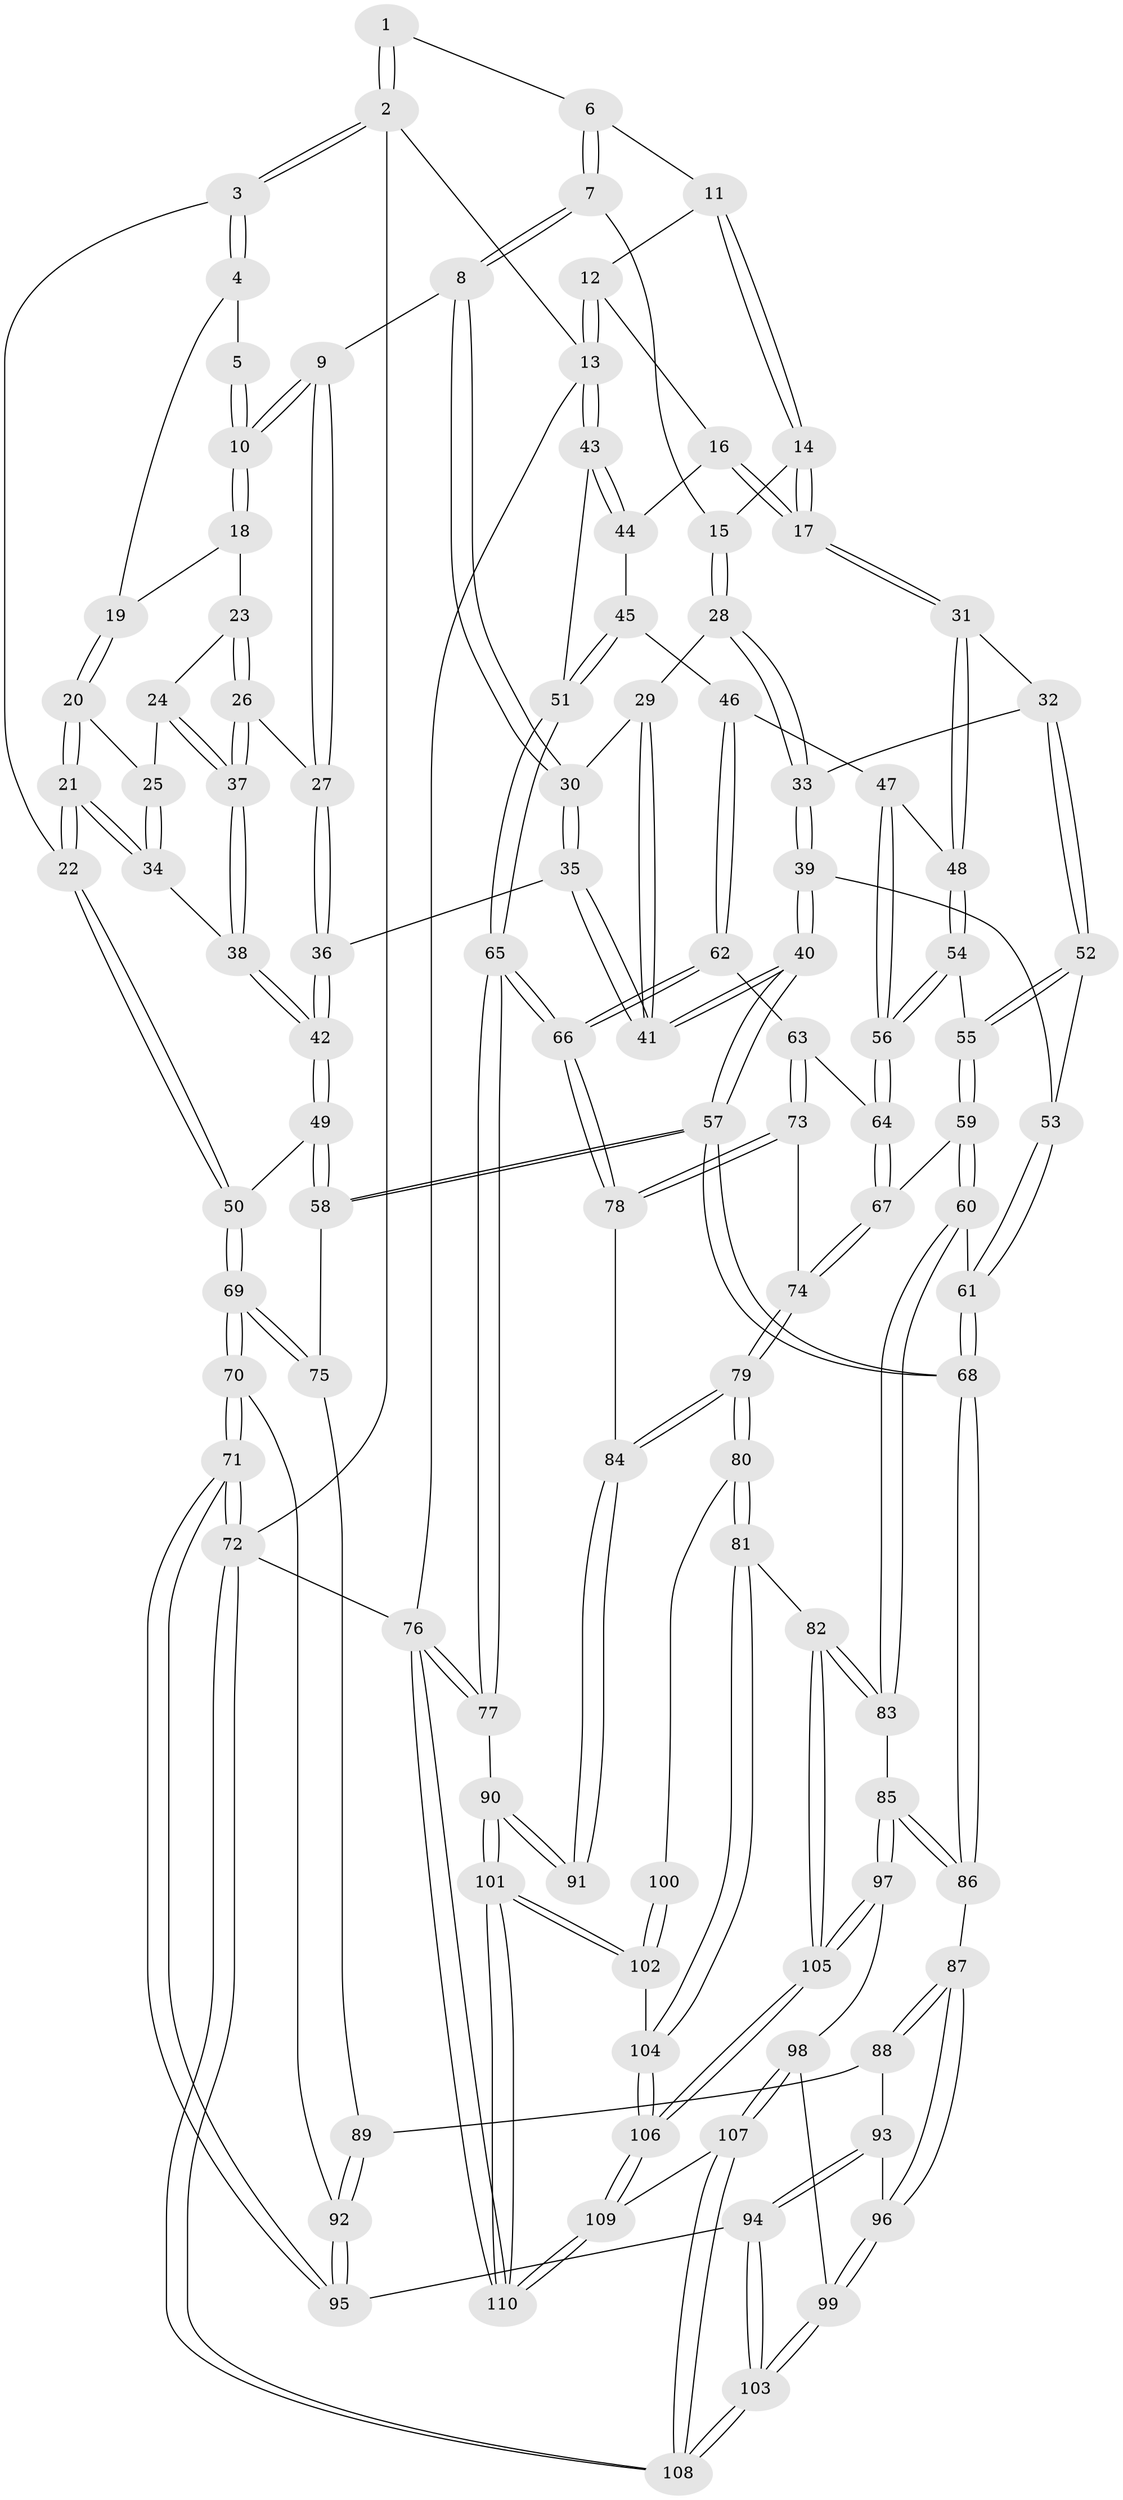 // Generated by graph-tools (version 1.1) at 2025/38/03/09/25 02:38:21]
// undirected, 110 vertices, 272 edges
graph export_dot {
graph [start="1"]
  node [color=gray90,style=filled];
  1 [pos="+0.20709763001157283+0"];
  2 [pos="+0+0"];
  3 [pos="+0+0.04051353000848904"];
  4 [pos="+0.14546661101342895+0.07120879636126799"];
  5 [pos="+0.16492869927814197+0.009602008054382036"];
  6 [pos="+0.4704029403719194+0"];
  7 [pos="+0.4532202423067653+0"];
  8 [pos="+0.3858716051454307+0.08463977380098824"];
  9 [pos="+0.36361072824124785+0.09682275314629267"];
  10 [pos="+0.3568022937555448+0.09674845156021819"];
  11 [pos="+0.8199505550090246+0"];
  12 [pos="+0.923211782030226+0"];
  13 [pos="+1+0"];
  14 [pos="+0.6948510359105321+0.14558312897963632"];
  15 [pos="+0.5729463950697727+0.12960749226369825"];
  16 [pos="+0.8577024583978546+0.21603781223965351"];
  17 [pos="+0.7511263038391465+0.24488962839920106"];
  18 [pos="+0.17540074826160332+0.11382075540199524"];
  19 [pos="+0.16341689685570446+0.10951085429077129"];
  20 [pos="+0.13075472031385302+0.1584515611649859"];
  21 [pos="+0+0.25315995445865347"];
  22 [pos="+0+0.2624188399337292"];
  23 [pos="+0.20825946348544425+0.17354963552166913"];
  24 [pos="+0.1762696671283518+0.2202132105949988"];
  25 [pos="+0.13837939515901404+0.1884990027611171"];
  26 [pos="+0.2593776587730586+0.22110399030581365"];
  27 [pos="+0.2835502369009262+0.22055957998170828"];
  28 [pos="+0.5648210920137191+0.2002025378920857"];
  29 [pos="+0.5371960608927245+0.21783787446717368"];
  30 [pos="+0.4252556943971396+0.19953549524796124"];
  31 [pos="+0.7173015150365162+0.2933395270189712"];
  32 [pos="+0.6942367456007758+0.3020380281146384"];
  33 [pos="+0.6531511339246974+0.3051144421786106"];
  34 [pos="+0.12160119443857692+0.24207282101642857"];
  35 [pos="+0.42175216981688846+0.35507459092551336"];
  36 [pos="+0.32141571379360634+0.31163827801378424"];
  37 [pos="+0.19499496046865192+0.26002375516171916"];
  38 [pos="+0.17335090623460037+0.29779609303439875"];
  39 [pos="+0.4843445660324317+0.40846772984973506"];
  40 [pos="+0.46252324647749465+0.4138963322406736"];
  41 [pos="+0.458435454016063+0.4052726319529166"];
  42 [pos="+0.16748724548812216+0.37651410487888326"];
  43 [pos="+1+0.1389762429071326"];
  44 [pos="+0.8780974900585967+0.22866443014875665"];
  45 [pos="+0.9068869286032137+0.29807530053364917"];
  46 [pos="+0.9025731928946397+0.4227851985709518"];
  47 [pos="+0.8463042595402462+0.4170184976115657"];
  48 [pos="+0.752261762057617+0.3480867541649738"];
  49 [pos="+0.15755285786831483+0.3919890028029277"];
  50 [pos="+0+0.29120860457435077"];
  51 [pos="+1+0.3725597306488675"];
  52 [pos="+0.6730712452108338+0.46340649073641443"];
  53 [pos="+0.6439092573874227+0.4644106068742994"];
  54 [pos="+0.7369681757510201+0.4812974028018582"];
  55 [pos="+0.6945607198466606+0.4784223016816715"];
  56 [pos="+0.7556952316923155+0.49323023908544605"];
  57 [pos="+0.402378876226104+0.5814507713721563"];
  58 [pos="+0.2164987052850407+0.5582971542482688"];
  59 [pos="+0.6437781070950167+0.6144939830771383"];
  60 [pos="+0.6076448535014912+0.6220813739264591"];
  61 [pos="+0.5988246939014576+0.6195987761591805"];
  62 [pos="+0.9966401742367821+0.5268453798405748"];
  63 [pos="+0.8725444696158421+0.5430284579223915"];
  64 [pos="+0.7659835694181263+0.5172637909314436"];
  65 [pos="+1+0.5947064110733485"];
  66 [pos="+1+0.5864664452696174"];
  67 [pos="+0.7288647420327041+0.6233328078804989"];
  68 [pos="+0.4132044801554222+0.598342831960341"];
  69 [pos="+0+0.6250739117302487"];
  70 [pos="+0+0.6467935940572043"];
  71 [pos="+0+0.8823519028784497"];
  72 [pos="+0+1"];
  73 [pos="+0.7586432550967509+0.6447491796006426"];
  74 [pos="+0.7544191607075585+0.6450151889937614"];
  75 [pos="+0.19684700139172906+0.5722729315255677"];
  76 [pos="+1+1"];
  77 [pos="+1+0.7768488839810341"];
  78 [pos="+0.906639347014689+0.6839761641168676"];
  79 [pos="+0.7404958333319067+0.8165933970078576"];
  80 [pos="+0.7391164439322171+0.8195761575409477"];
  81 [pos="+0.7356041543460873+0.82252144891503"];
  82 [pos="+0.6757161450315813+0.8328156175891241"];
  83 [pos="+0.6708146231732145+0.8286835449446411"];
  84 [pos="+0.8906837381161092+0.7089767655716493"];
  85 [pos="+0.44602590841676093+0.7672078651858574"];
  86 [pos="+0.4152183558030664+0.7113482511492419"];
  87 [pos="+0.3529459074478172+0.7593713075445917"];
  88 [pos="+0.16995155029122277+0.7612922593947634"];
  89 [pos="+0.15880367400367373+0.7505150395314875"];
  90 [pos="+0.9021514489515436+0.8435555737736374"];
  91 [pos="+0.8902055855555797+0.8396242629077686"];
  92 [pos="+0.07372795356438905+0.7946714900257594"];
  93 [pos="+0.19565272163596142+0.8037218216871701"];
  94 [pos="+0.11747138570357302+0.9499005482139483"];
  95 [pos="+0.08396165311615468+0.8787546061178194"];
  96 [pos="+0.26868779548403654+0.8529878190304794"];
  97 [pos="+0.4472225727437347+0.8936177801613369"];
  98 [pos="+0.41970949565632953+0.9260896637812929"];
  99 [pos="+0.2666736100962341+0.8824209231214387"];
  100 [pos="+0.881400906018256+0.8411481915949753"];
  101 [pos="+0.9562588418803455+1"];
  102 [pos="+0.8355545868058774+0.9768399932684967"];
  103 [pos="+0.15084852618045738+1"];
  104 [pos="+0.7929510371332386+0.9307368603027169"];
  105 [pos="+0.6100946803778965+0.9739467369764542"];
  106 [pos="+0.621311608682096+1"];
  107 [pos="+0.30838729299872963+1"];
  108 [pos="+0.1300143267788206+1"];
  109 [pos="+0.6312153444067494+1"];
  110 [pos="+1+1"];
  1 -- 2;
  1 -- 2;
  1 -- 6;
  2 -- 3;
  2 -- 3;
  2 -- 13;
  2 -- 72;
  3 -- 4;
  3 -- 4;
  3 -- 22;
  4 -- 5;
  4 -- 19;
  5 -- 10;
  5 -- 10;
  6 -- 7;
  6 -- 7;
  6 -- 11;
  7 -- 8;
  7 -- 8;
  7 -- 15;
  8 -- 9;
  8 -- 30;
  8 -- 30;
  9 -- 10;
  9 -- 10;
  9 -- 27;
  9 -- 27;
  10 -- 18;
  10 -- 18;
  11 -- 12;
  11 -- 14;
  11 -- 14;
  12 -- 13;
  12 -- 13;
  12 -- 16;
  13 -- 43;
  13 -- 43;
  13 -- 76;
  14 -- 15;
  14 -- 17;
  14 -- 17;
  15 -- 28;
  15 -- 28;
  16 -- 17;
  16 -- 17;
  16 -- 44;
  17 -- 31;
  17 -- 31;
  18 -- 19;
  18 -- 23;
  19 -- 20;
  19 -- 20;
  20 -- 21;
  20 -- 21;
  20 -- 25;
  21 -- 22;
  21 -- 22;
  21 -- 34;
  21 -- 34;
  22 -- 50;
  22 -- 50;
  23 -- 24;
  23 -- 26;
  23 -- 26;
  24 -- 25;
  24 -- 37;
  24 -- 37;
  25 -- 34;
  25 -- 34;
  26 -- 27;
  26 -- 37;
  26 -- 37;
  27 -- 36;
  27 -- 36;
  28 -- 29;
  28 -- 33;
  28 -- 33;
  29 -- 30;
  29 -- 41;
  29 -- 41;
  30 -- 35;
  30 -- 35;
  31 -- 32;
  31 -- 48;
  31 -- 48;
  32 -- 33;
  32 -- 52;
  32 -- 52;
  33 -- 39;
  33 -- 39;
  34 -- 38;
  35 -- 36;
  35 -- 41;
  35 -- 41;
  36 -- 42;
  36 -- 42;
  37 -- 38;
  37 -- 38;
  38 -- 42;
  38 -- 42;
  39 -- 40;
  39 -- 40;
  39 -- 53;
  40 -- 41;
  40 -- 41;
  40 -- 57;
  40 -- 57;
  42 -- 49;
  42 -- 49;
  43 -- 44;
  43 -- 44;
  43 -- 51;
  44 -- 45;
  45 -- 46;
  45 -- 51;
  45 -- 51;
  46 -- 47;
  46 -- 62;
  46 -- 62;
  47 -- 48;
  47 -- 56;
  47 -- 56;
  48 -- 54;
  48 -- 54;
  49 -- 50;
  49 -- 58;
  49 -- 58;
  50 -- 69;
  50 -- 69;
  51 -- 65;
  51 -- 65;
  52 -- 53;
  52 -- 55;
  52 -- 55;
  53 -- 61;
  53 -- 61;
  54 -- 55;
  54 -- 56;
  54 -- 56;
  55 -- 59;
  55 -- 59;
  56 -- 64;
  56 -- 64;
  57 -- 58;
  57 -- 58;
  57 -- 68;
  57 -- 68;
  58 -- 75;
  59 -- 60;
  59 -- 60;
  59 -- 67;
  60 -- 61;
  60 -- 83;
  60 -- 83;
  61 -- 68;
  61 -- 68;
  62 -- 63;
  62 -- 66;
  62 -- 66;
  63 -- 64;
  63 -- 73;
  63 -- 73;
  64 -- 67;
  64 -- 67;
  65 -- 66;
  65 -- 66;
  65 -- 77;
  65 -- 77;
  66 -- 78;
  66 -- 78;
  67 -- 74;
  67 -- 74;
  68 -- 86;
  68 -- 86;
  69 -- 70;
  69 -- 70;
  69 -- 75;
  69 -- 75;
  70 -- 71;
  70 -- 71;
  70 -- 92;
  71 -- 72;
  71 -- 72;
  71 -- 95;
  71 -- 95;
  72 -- 108;
  72 -- 108;
  72 -- 76;
  73 -- 74;
  73 -- 78;
  73 -- 78;
  74 -- 79;
  74 -- 79;
  75 -- 89;
  76 -- 77;
  76 -- 77;
  76 -- 110;
  76 -- 110;
  77 -- 90;
  78 -- 84;
  79 -- 80;
  79 -- 80;
  79 -- 84;
  79 -- 84;
  80 -- 81;
  80 -- 81;
  80 -- 100;
  81 -- 82;
  81 -- 104;
  81 -- 104;
  82 -- 83;
  82 -- 83;
  82 -- 105;
  82 -- 105;
  83 -- 85;
  84 -- 91;
  84 -- 91;
  85 -- 86;
  85 -- 86;
  85 -- 97;
  85 -- 97;
  86 -- 87;
  87 -- 88;
  87 -- 88;
  87 -- 96;
  87 -- 96;
  88 -- 89;
  88 -- 93;
  89 -- 92;
  89 -- 92;
  90 -- 91;
  90 -- 91;
  90 -- 101;
  90 -- 101;
  92 -- 95;
  92 -- 95;
  93 -- 94;
  93 -- 94;
  93 -- 96;
  94 -- 95;
  94 -- 103;
  94 -- 103;
  96 -- 99;
  96 -- 99;
  97 -- 98;
  97 -- 105;
  97 -- 105;
  98 -- 99;
  98 -- 107;
  98 -- 107;
  99 -- 103;
  99 -- 103;
  100 -- 102;
  100 -- 102;
  101 -- 102;
  101 -- 102;
  101 -- 110;
  101 -- 110;
  102 -- 104;
  103 -- 108;
  103 -- 108;
  104 -- 106;
  104 -- 106;
  105 -- 106;
  105 -- 106;
  106 -- 109;
  106 -- 109;
  107 -- 108;
  107 -- 108;
  107 -- 109;
  109 -- 110;
  109 -- 110;
}
